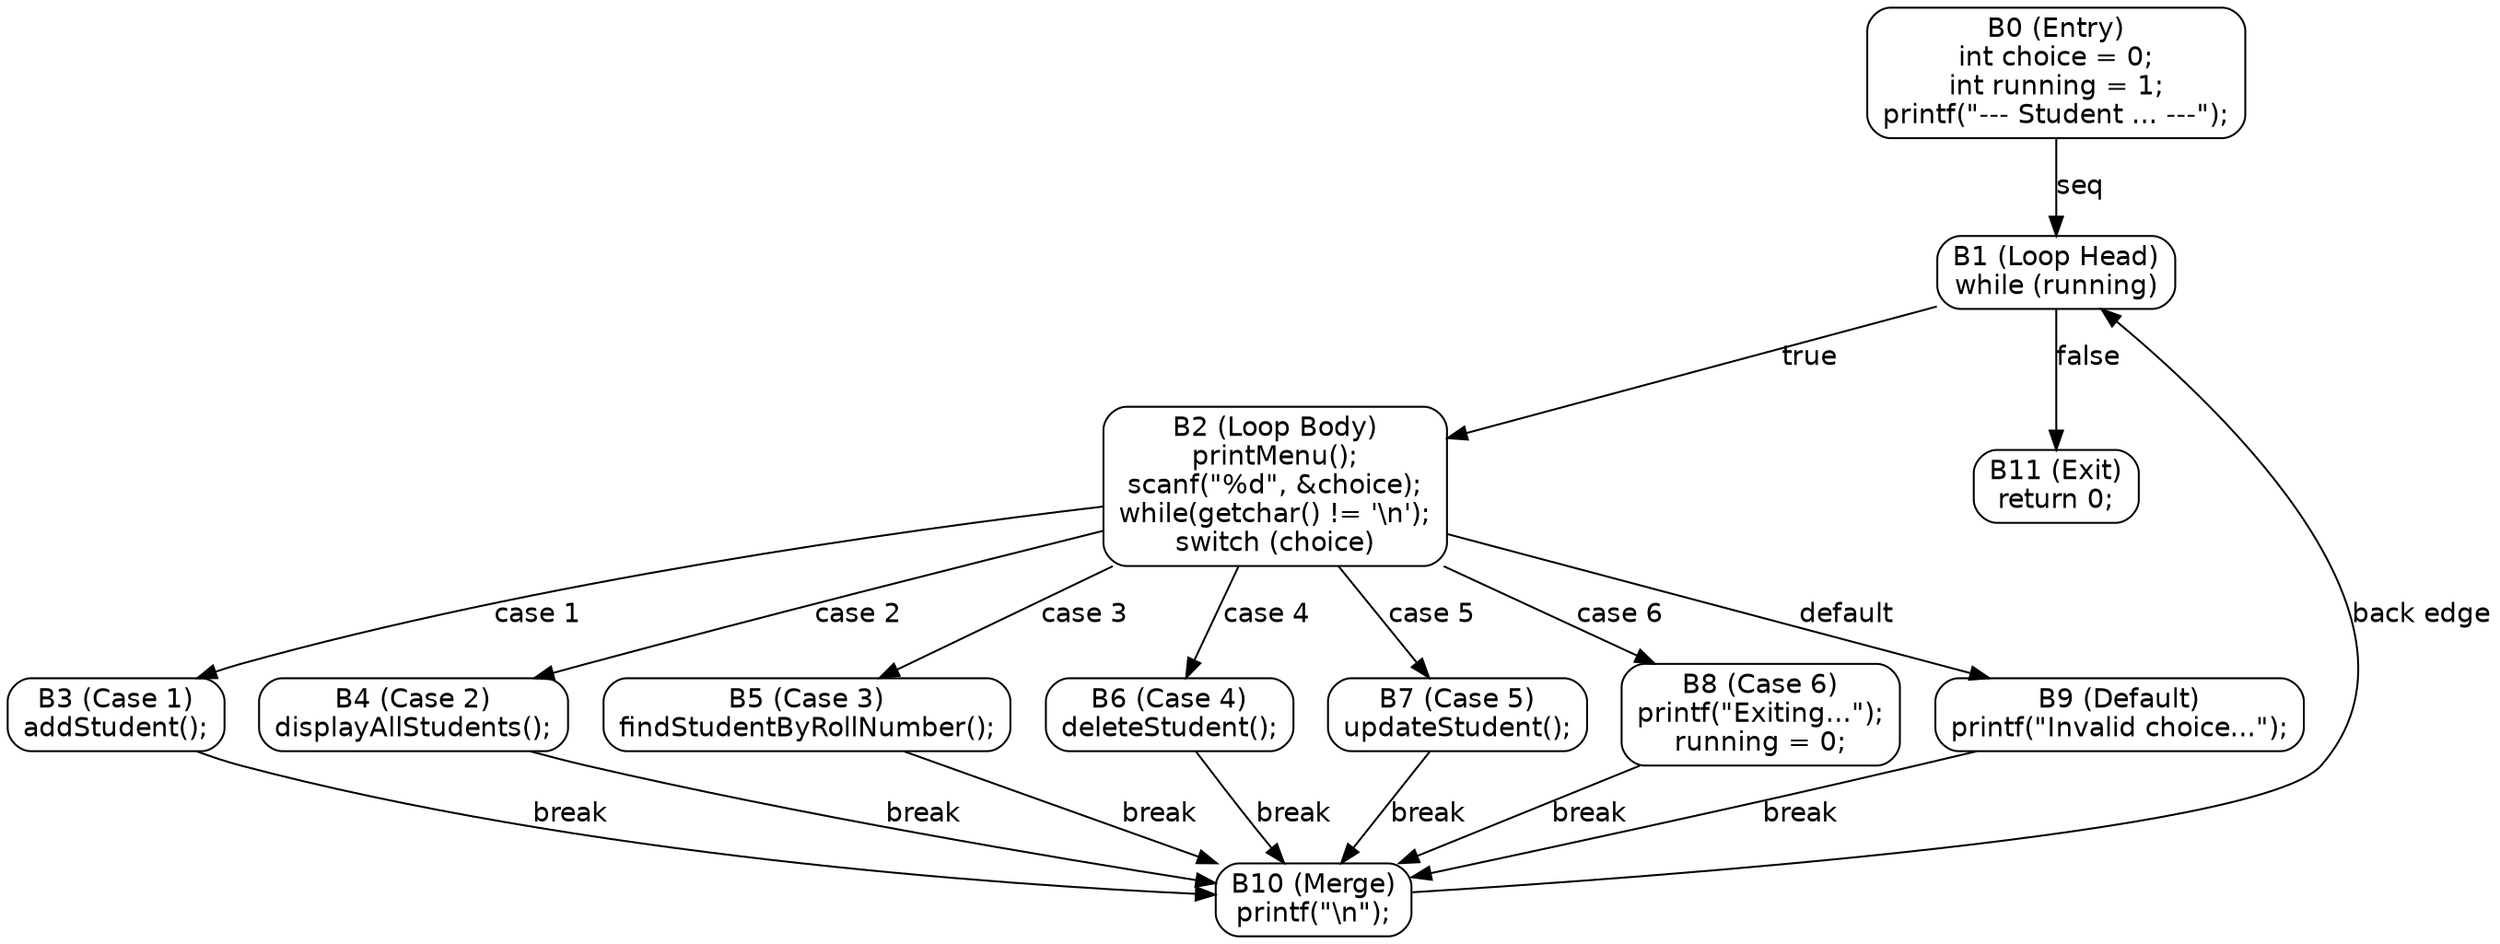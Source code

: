 // Control Flow Graph for student_database.c
digraph StudentDatabaseCFG {
    // Graph and node attributes
    graph [fontname = "Helvetica"];
    node [shape=box, style=rounded, fontname = "Helvetica"];
    edge [fontname = "Helvetica"];

    // Basic Blocks (Nodes)
    B0 [label="B0 (Entry)\nint choice = 0;\nint running = 1;\nprintf(\"--- Student ... ---\");"];
    B1 [label="B1 (Loop Head)\nwhile (running)"];
    B2 [label="B2 (Loop Body)\nprintMenu();\nscanf(\"%d\", &choice);\nwhile(getchar() != '\\n');\nswitch (choice)"];
    B3 [label="B3 (Case 1)\naddStudent();"];
    B4 [label="B4 (Case 2)\ndisplayAllStudents();"];
    B5 [label="B5 (Case 3)\nfindStudentByRollNumber();"];
    B6 [label="B6 (Case 4)\ndeleteStudent();"];
    B7 [label="B7 (Case 5)\nupdateStudent();"];
    B8 [label="B8 (Case 6)\nprintf(\"Exiting...\");\nrunning = 0;"];
    B9 [label="B9 (Default)\nprintf(\"Invalid choice...\");"];
    B10 [label="B10 (Merge)\nprintf(\"\\n\");"];
    B11 [label="B11 (Exit)\nreturn 0;"];

    // Control Flow (Edges)
    B0 -> B1 [label="seq"];

    B1 -> B2 [label="true"];
    B1 -> B11 [label="false"];

    B2 -> B3 [label="case 1"];
    B2 -> B4 [label="case 2"];
    B2 -> B5 [label="case 3"];
    B2 -> B6 [label="case 4"];
    B2 -> B7 [label="case 5"];
    B2 -> B8 [label="case 6"];
    B2 -> B9 [label="default"];

    B3 -> B10 [label="break"];
    B4 -> B10 [label="break"];
    B5 -> B10 [label="break"];
    B6 -> B10 [label="break"];
    B7 -> B10 [label="break"];
    B8 -> B10 [label="break"];
    B9 -> B10 [label="break"];

    B10 -> B1 [label="back edge"];
}